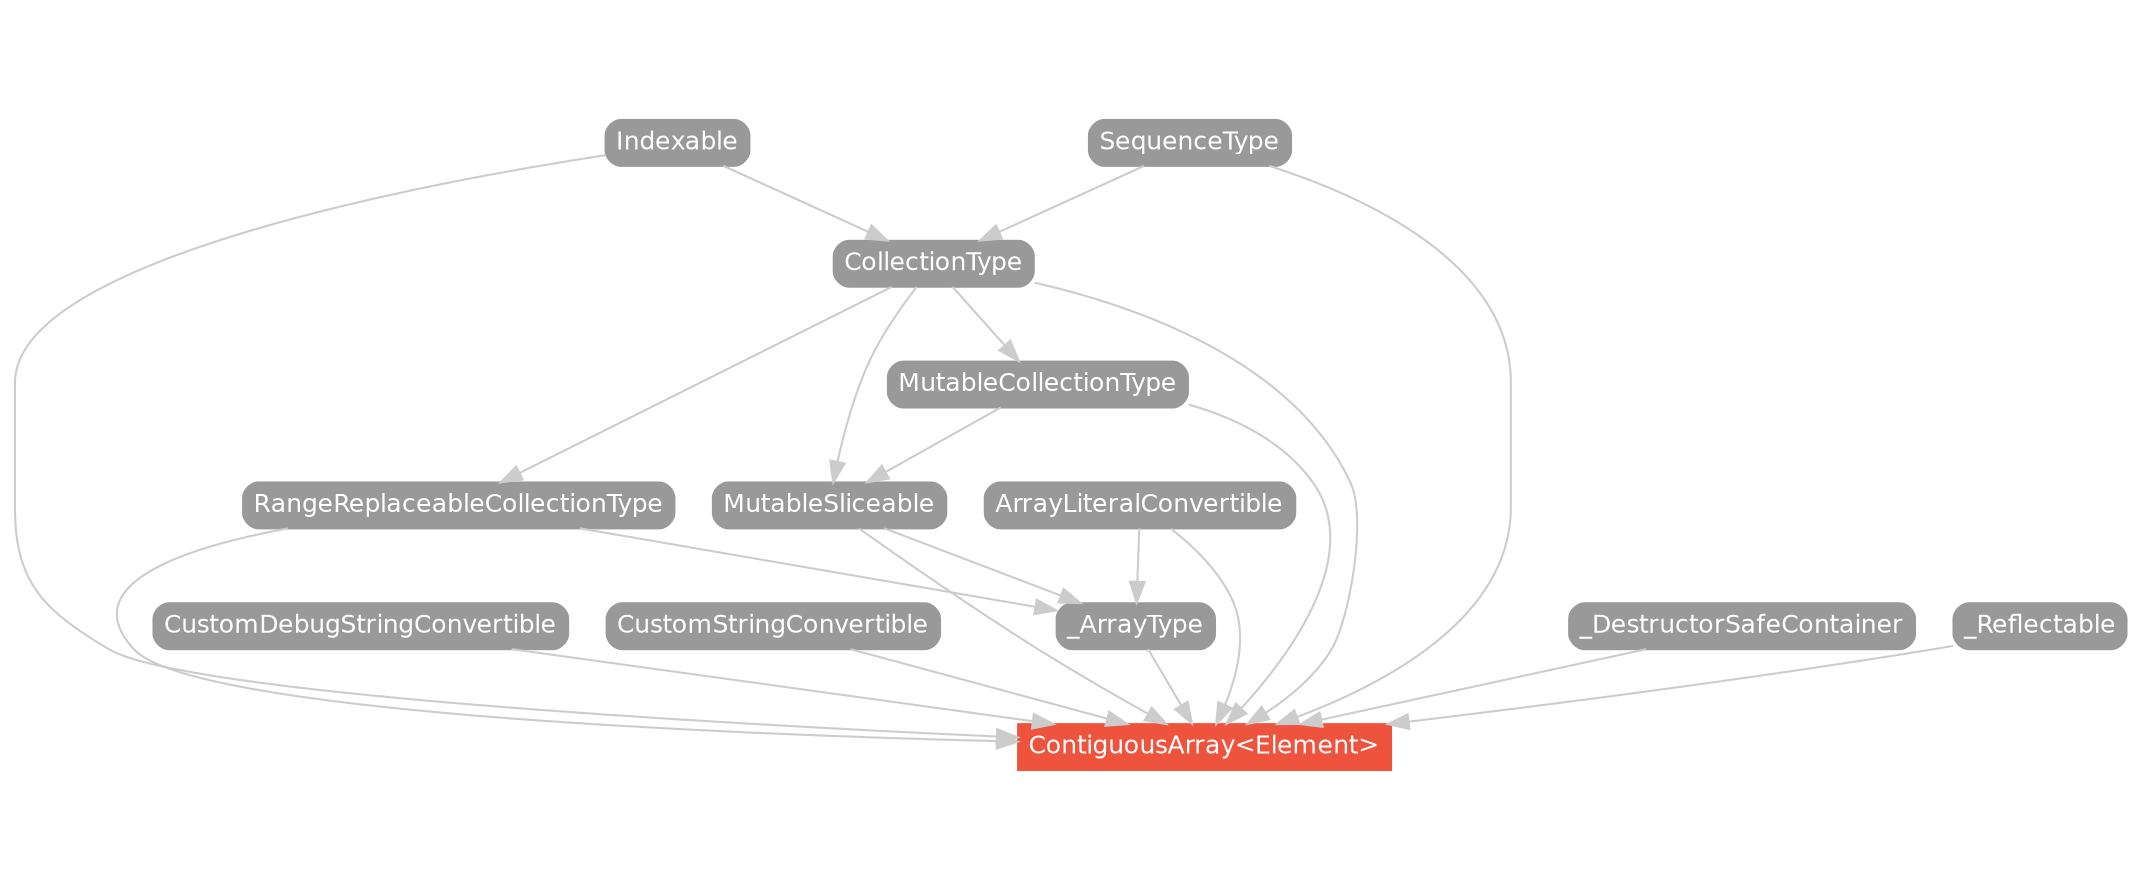 strict digraph "ContiguousArray<Element> - Type Hierarchy - SwiftDoc.org" {
    pad="0.1,0.8"
    node [shape=box, style="filled,rounded", color="#999999", fillcolor="#999999", fontcolor=white, fontname=Helvetica, fontnames="Helvetica,sansserif", fontsize=12, margin="0.07,0.05", height="0.3"]
    edge [color="#cccccc"]
    "ArrayLiteralConvertible" [URL="/protocol/ArrayLiteralConvertible/"]
    "CollectionType" [URL="/protocol/CollectionType/"]
    "ContiguousArray<Element>" [URL="/type/ContiguousArray/", style="filled", fillcolor="#ee543d", color="#ee543d"]
    "CustomDebugStringConvertible" [URL="/protocol/CustomDebugStringConvertible/"]
    "CustomStringConvertible" [URL="/protocol/CustomStringConvertible/"]
    "Indexable" [URL="/protocol/Indexable/"]
    "MutableCollectionType" [URL="/protocol/MutableCollectionType/"]
    "MutableSliceable" [URL="/protocol/MutableSliceable/"]
    "RangeReplaceableCollectionType" [URL="/protocol/RangeReplaceableCollectionType/"]
    "SequenceType" [URL="/protocol/SequenceType/"]
    "_ArrayType" [URL="/protocol/_ArrayType/"]
    "_DestructorSafeContainer" [URL="/protocol/_DestructorSafeContainer/"]
    "_Reflectable" [URL="/protocol/_Reflectable/"]    "CollectionType" -> "ContiguousArray<Element>"
    "Indexable" -> "ContiguousArray<Element>"
    "SequenceType" -> "ContiguousArray<Element>"
    "MutableCollectionType" -> "ContiguousArray<Element>"
    "_DestructorSafeContainer" -> "ContiguousArray<Element>"
    "ArrayLiteralConvertible" -> "ContiguousArray<Element>"
    "_ArrayType" -> "ContiguousArray<Element>"
    "MutableSliceable" -> "ContiguousArray<Element>"
    "RangeReplaceableCollectionType" -> "ContiguousArray<Element>"
    "_Reflectable" -> "ContiguousArray<Element>"
    "CustomStringConvertible" -> "ContiguousArray<Element>"
    "CustomDebugStringConvertible" -> "ContiguousArray<Element>"
    "Indexable" -> "CollectionType"
    "SequenceType" -> "CollectionType"
    "CollectionType" -> "MutableCollectionType"
    "Indexable" -> "CollectionType"
    "SequenceType" -> "CollectionType"
    "RangeReplaceableCollectionType" -> "_ArrayType"
    "MutableSliceable" -> "_ArrayType"
    "ArrayLiteralConvertible" -> "_ArrayType"
    "CollectionType" -> "RangeReplaceableCollectionType"
    "Indexable" -> "CollectionType"
    "SequenceType" -> "CollectionType"
    "CollectionType" -> "MutableSliceable"
    "MutableCollectionType" -> "MutableSliceable"
    "Indexable" -> "CollectionType"
    "SequenceType" -> "CollectionType"
    "CollectionType" -> "MutableCollectionType"
    "Indexable" -> "CollectionType"
    "SequenceType" -> "CollectionType"
    "CollectionType" -> "MutableSliceable"
    "MutableCollectionType" -> "MutableSliceable"
    "Indexable" -> "CollectionType"
    "SequenceType" -> "CollectionType"
    "CollectionType" -> "MutableCollectionType"
    "Indexable" -> "CollectionType"
    "SequenceType" -> "CollectionType"
    "CollectionType" -> "RangeReplaceableCollectionType"
    "Indexable" -> "CollectionType"
    "SequenceType" -> "CollectionType"
    subgraph Types {
        rank = max; "ContiguousArray<Element>";
    }
}
